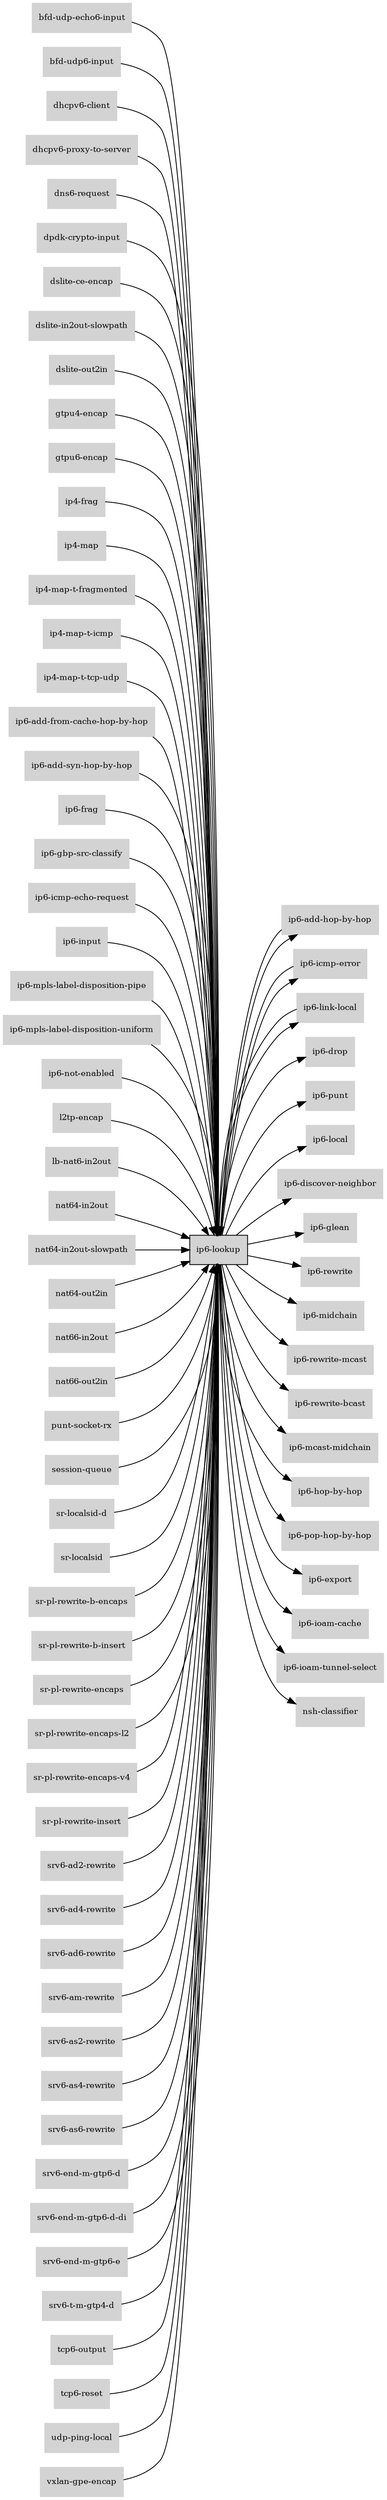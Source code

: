 digraph "ip6_lookup_subgraph" {
  rankdir=LR;
  node [shape=box, style=filled, fontsize=10, color=lightgray, fontcolor=black, fillcolor=lightgray];
  "ip6-lookup" [color=black, fontcolor=black, fillcolor=lightgray];
  edge [fontsize=8];
  "bfd-udp-echo6-input" -> "ip6-lookup";
  "bfd-udp6-input" -> "ip6-lookup";
  "dhcpv6-client" -> "ip6-lookup";
  "dhcpv6-proxy-to-server" -> "ip6-lookup";
  "dns6-request" -> "ip6-lookup";
  "dpdk-crypto-input" -> "ip6-lookup";
  "dslite-ce-encap" -> "ip6-lookup";
  "dslite-in2out-slowpath" -> "ip6-lookup";
  "dslite-out2in" -> "ip6-lookup";
  "gtpu4-encap" -> "ip6-lookup";
  "gtpu6-encap" -> "ip6-lookup";
  "ip4-frag" -> "ip6-lookup";
  "ip4-map" -> "ip6-lookup";
  "ip4-map-t-fragmented" -> "ip6-lookup";
  "ip4-map-t-icmp" -> "ip6-lookup";
  "ip4-map-t-tcp-udp" -> "ip6-lookup";
  "ip6-add-from-cache-hop-by-hop" -> "ip6-lookup";
  "ip6-add-hop-by-hop" -> "ip6-lookup";
  "ip6-add-syn-hop-by-hop" -> "ip6-lookup";
  "ip6-frag" -> "ip6-lookup";
  "ip6-gbp-src-classify" -> "ip6-lookup";
  "ip6-icmp-echo-request" -> "ip6-lookup";
  "ip6-icmp-error" -> "ip6-lookup";
  "ip6-input" -> "ip6-lookup";
  "ip6-link-local" -> "ip6-lookup";
  "ip6-lookup" -> "ip6-drop";
  "ip6-lookup" -> "ip6-punt";
  "ip6-lookup" -> "ip6-local";
  "ip6-lookup" -> "ip6-discover-neighbor";
  "ip6-lookup" -> "ip6-glean";
  "ip6-lookup" -> "ip6-rewrite";
  "ip6-lookup" -> "ip6-midchain";
  "ip6-lookup" -> "ip6-icmp-error";
  "ip6-lookup" -> "ip6-rewrite-mcast";
  "ip6-lookup" -> "ip6-rewrite-bcast";
  "ip6-lookup" -> "ip6-mcast-midchain";
  "ip6-lookup" -> "ip6-hop-by-hop";
  "ip6-lookup" -> "ip6-add-hop-by-hop";
  "ip6-lookup" -> "ip6-pop-hop-by-hop";
  "ip6-lookup" -> "ip6-link-local";
  "ip6-lookup" -> "ip6-export";
  "ip6-lookup" -> "ip6-ioam-cache";
  "ip6-lookup" -> "ip6-ioam-tunnel-select";
  "ip6-lookup" -> "nsh-classifier";
  "ip6-mpls-label-disposition-pipe" -> "ip6-lookup";
  "ip6-mpls-label-disposition-uniform" -> "ip6-lookup";
  "ip6-not-enabled" -> "ip6-lookup";
  "l2tp-encap" -> "ip6-lookup";
  "lb-nat6-in2out" -> "ip6-lookup";
  "nat64-in2out" -> "ip6-lookup";
  "nat64-in2out-slowpath" -> "ip6-lookup";
  "nat64-out2in" -> "ip6-lookup";
  "nat66-in2out" -> "ip6-lookup";
  "nat66-out2in" -> "ip6-lookup";
  "punt-socket-rx" -> "ip6-lookup";
  "session-queue" -> "ip6-lookup";
  "sr-localsid-d" -> "ip6-lookup";
  "sr-localsid" -> "ip6-lookup";
  "sr-pl-rewrite-b-encaps" -> "ip6-lookup";
  "sr-pl-rewrite-b-insert" -> "ip6-lookup";
  "sr-pl-rewrite-encaps" -> "ip6-lookup";
  "sr-pl-rewrite-encaps-l2" -> "ip6-lookup";
  "sr-pl-rewrite-encaps-v4" -> "ip6-lookup";
  "sr-pl-rewrite-insert" -> "ip6-lookup";
  "srv6-ad2-rewrite" -> "ip6-lookup";
  "srv6-ad4-rewrite" -> "ip6-lookup";
  "srv6-ad6-rewrite" -> "ip6-lookup";
  "srv6-am-rewrite" -> "ip6-lookup";
  "srv6-as2-rewrite" -> "ip6-lookup";
  "srv6-as4-rewrite" -> "ip6-lookup";
  "srv6-as6-rewrite" -> "ip6-lookup";
  "srv6-end-m-gtp6-d" -> "ip6-lookup";
  "srv6-end-m-gtp6-d-di" -> "ip6-lookup";
  "srv6-end-m-gtp6-e" -> "ip6-lookup";
  "srv6-t-m-gtp4-d" -> "ip6-lookup";
  "tcp6-output" -> "ip6-lookup";
  "tcp6-reset" -> "ip6-lookup";
  "udp-ping-local" -> "ip6-lookup";
  "vxlan-gpe-encap" -> "ip6-lookup";
}
